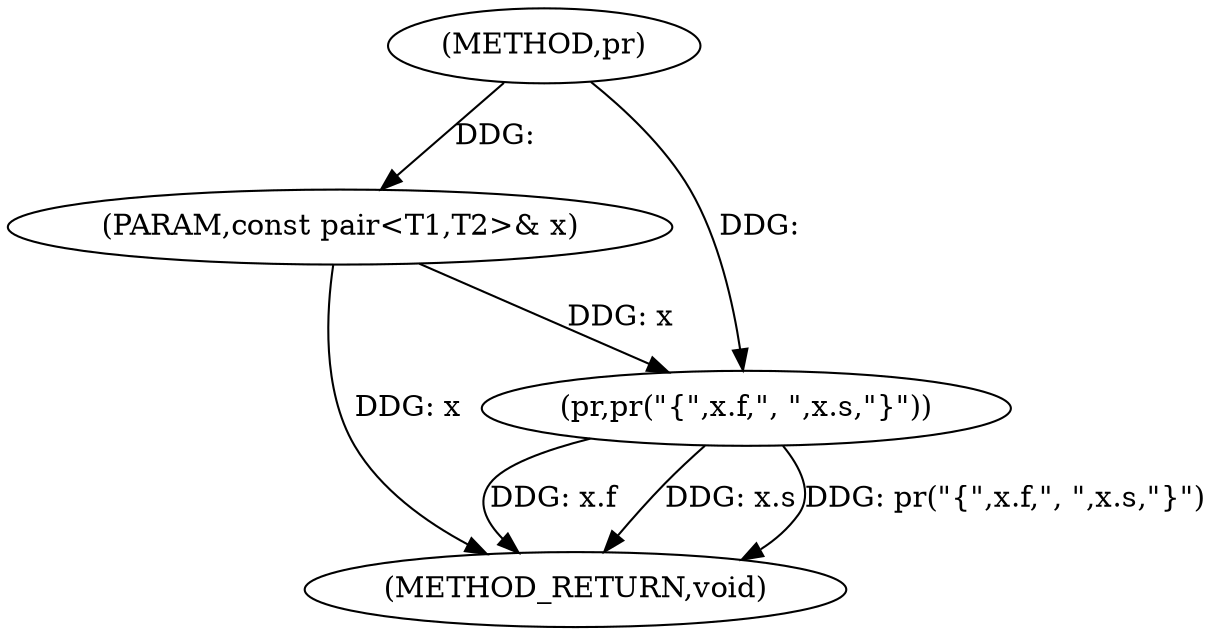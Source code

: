 digraph "pr" {  
"1000224" [label = "(METHOD,pr)" ]
"1000237" [label = "(METHOD_RETURN,void)" ]
"1000225" [label = "(PARAM,const pair<T1,T2>& x)" ]
"1000227" [label = "(pr,pr(\"{\",x.f,\", \",x.s,\"}\"))" ]
  "1000225" -> "1000237"  [ label = "DDG: x"] 
  "1000227" -> "1000237"  [ label = "DDG: x.f"] 
  "1000227" -> "1000237"  [ label = "DDG: x.s"] 
  "1000227" -> "1000237"  [ label = "DDG: pr(\"{\",x.f,\", \",x.s,\"}\")"] 
  "1000224" -> "1000225"  [ label = "DDG: "] 
  "1000224" -> "1000227"  [ label = "DDG: "] 
  "1000225" -> "1000227"  [ label = "DDG: x"] 
}
